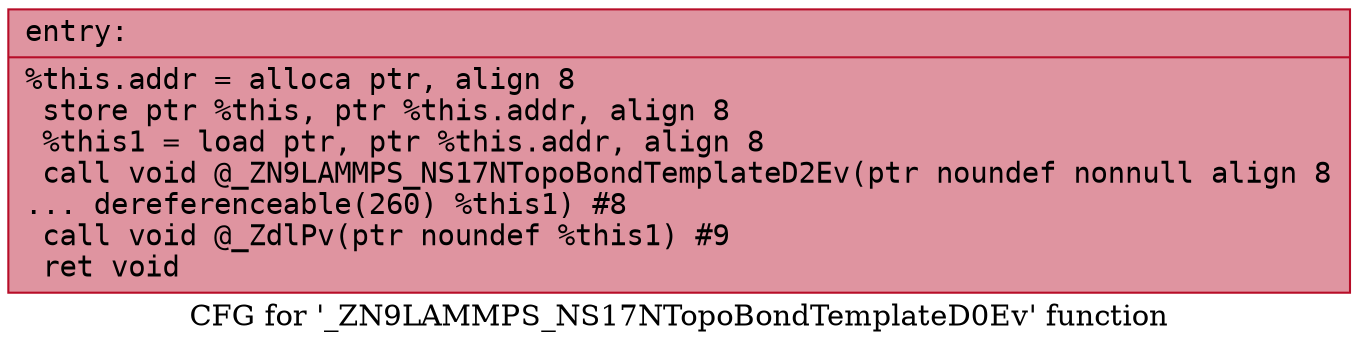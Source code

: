 digraph "CFG for '_ZN9LAMMPS_NS17NTopoBondTemplateD0Ev' function" {
	label="CFG for '_ZN9LAMMPS_NS17NTopoBondTemplateD0Ev' function";

	Node0x55579a8e02e0 [shape=record,color="#b70d28ff", style=filled, fillcolor="#b70d2870" fontname="Courier",label="{entry:\l|  %this.addr = alloca ptr, align 8\l  store ptr %this, ptr %this.addr, align 8\l  %this1 = load ptr, ptr %this.addr, align 8\l  call void @_ZN9LAMMPS_NS17NTopoBondTemplateD2Ev(ptr noundef nonnull align 8\l... dereferenceable(260) %this1) #8\l  call void @_ZdlPv(ptr noundef %this1) #9\l  ret void\l}"];
}
